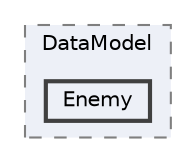 digraph "C:/Users/むずでょ/Documents/Unity Projects/RMU-1-00-00-Research-Project/Assets/RPGMaker/Codebase/CoreSystem/Knowledge/DataModel/Enemy"
{
 // LATEX_PDF_SIZE
  bgcolor="transparent";
  edge [fontname=Helvetica,fontsize=10,labelfontname=Helvetica,labelfontsize=10];
  node [fontname=Helvetica,fontsize=10,shape=box,height=0.2,width=0.4];
  compound=true
  subgraph clusterdir_11a29837dc7311d87c068573f70a77bc {
    graph [ bgcolor="#edf0f7", pencolor="grey50", label="DataModel", fontname=Helvetica,fontsize=10 style="filled,dashed", URL="dir_11a29837dc7311d87c068573f70a77bc.html",tooltip=""]
  dir_3070bc89e017de9939088a0e9271eec6 [label="Enemy", fillcolor="#edf0f7", color="grey25", style="filled,bold", URL="dir_3070bc89e017de9939088a0e9271eec6.html",tooltip=""];
  }
}
